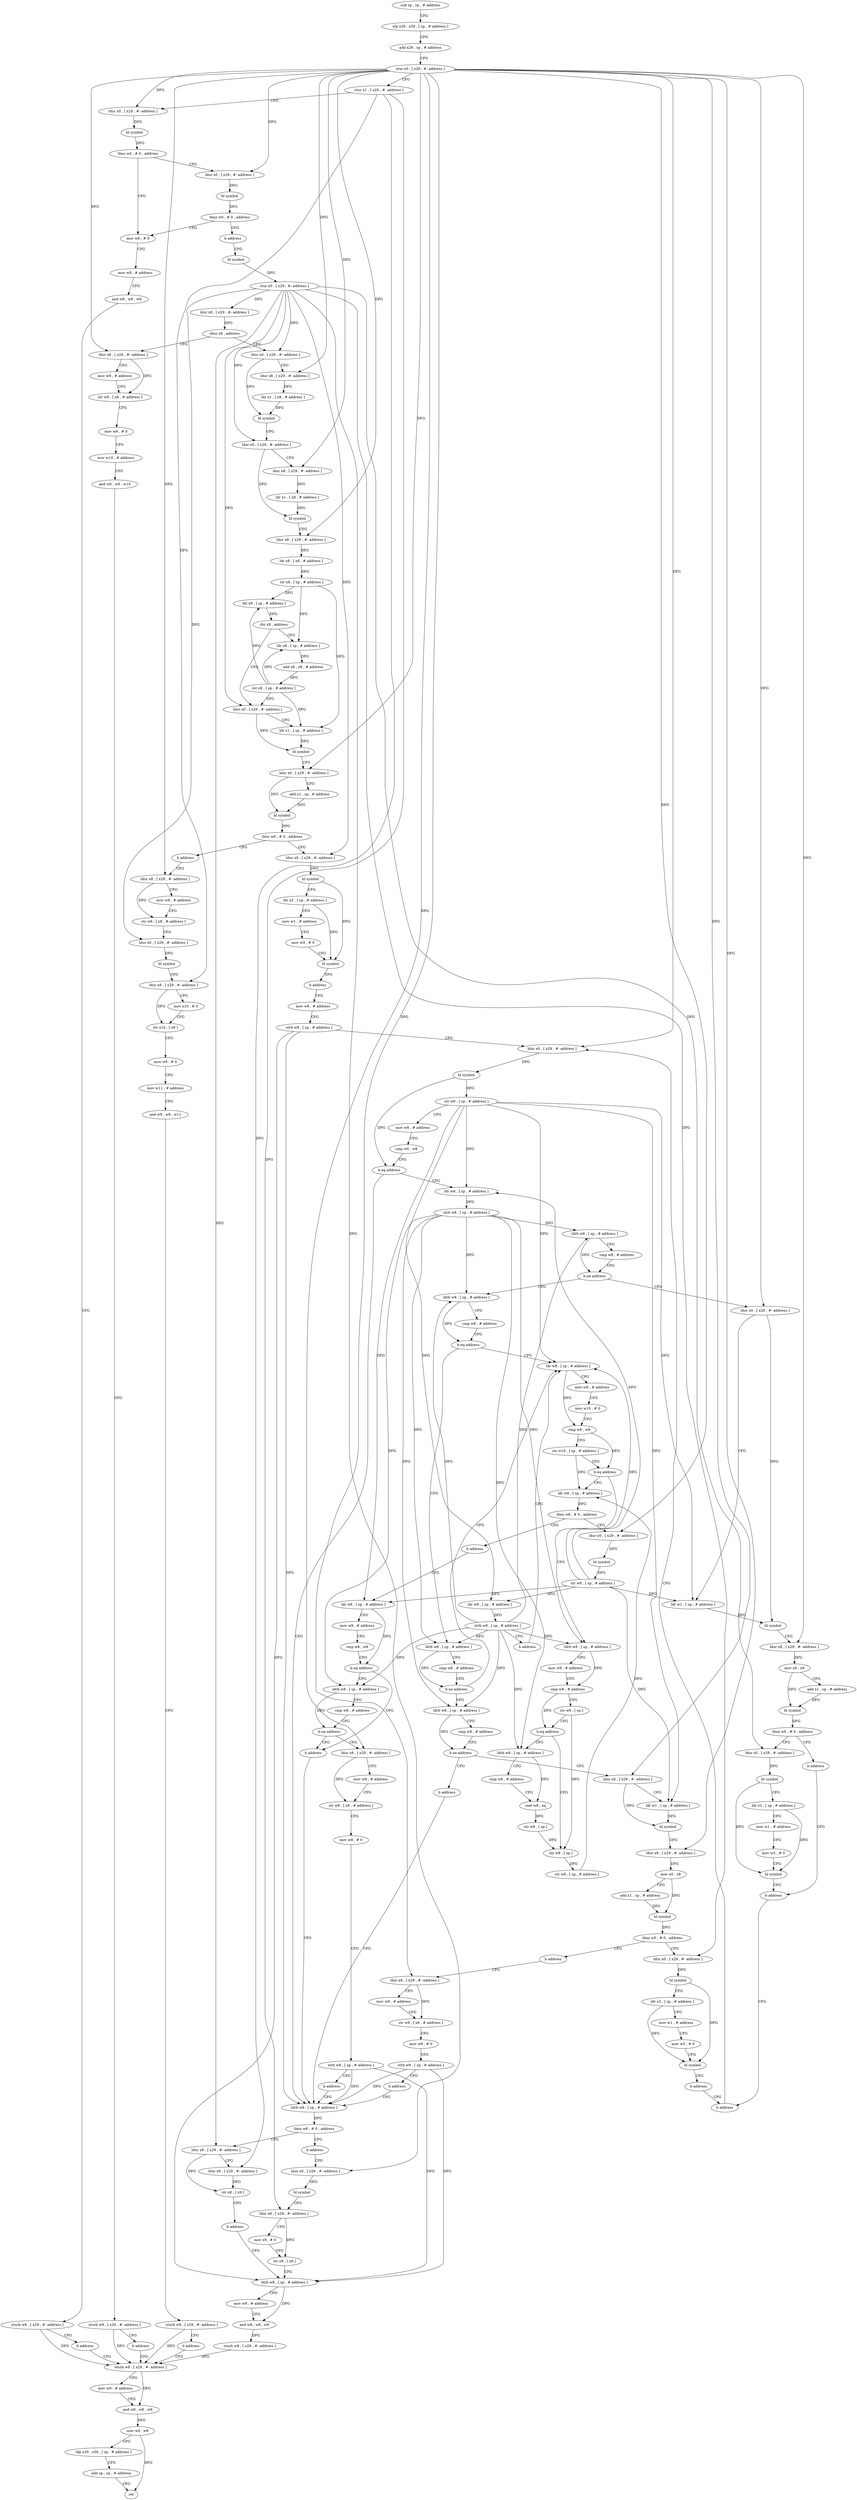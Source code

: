 digraph "func" {
"110392" [label = "sub sp , sp , # address" ]
"110396" [label = "stp x29 , x30 , [ sp , # address ]" ]
"110400" [label = "add x29 , sp , # address" ]
"110404" [label = "stur x0 , [ x29 , #- address ]" ]
"110408" [label = "stur x1 , [ x29 , #- address ]" ]
"110412" [label = "ldur x0 , [ x29 , #- address ]" ]
"110416" [label = "bl symbol" ]
"110420" [label = "tbnz w0 , # 0 , address" ]
"110440" [label = "mov w8 , # 0" ]
"110424" [label = "ldur x0 , [ x29 , #- address ]" ]
"110444" [label = "mov w9 , # address" ]
"110448" [label = "and w8 , w8 , w9" ]
"110452" [label = "sturb w8 , [ x29 , #- address ]" ]
"110456" [label = "b address" ]
"111156" [label = "ldurb w8 , [ x29 , #- address ]" ]
"110428" [label = "bl symbol" ]
"110432" [label = "tbnz w0 , # 0 , address" ]
"110436" [label = "b address" ]
"111160" [label = "mov w9 , # address" ]
"111164" [label = "and w8 , w8 , w9" ]
"111168" [label = "mov w0 , w8" ]
"111172" [label = "ldp x29 , x30 , [ sp , # address ]" ]
"111176" [label = "add sp , sp , # address" ]
"111180" [label = "ret" ]
"110460" [label = "bl symbol" ]
"110464" [label = "stur x0 , [ x29 , #- address ]" ]
"110468" [label = "ldur x8 , [ x29 , #- address ]" ]
"110472" [label = "cbnz x8 , address" ]
"110508" [label = "ldur x0 , [ x29 , #- address ]" ]
"110476" [label = "ldur x8 , [ x29 , #- address ]" ]
"110512" [label = "ldur x8 , [ x29 , #- address ]" ]
"110516" [label = "ldr x1 , [ x8 , # address ]" ]
"110520" [label = "bl symbol" ]
"110524" [label = "ldur x0 , [ x29 , #- address ]" ]
"110528" [label = "ldur x8 , [ x29 , #- address ]" ]
"110532" [label = "ldr x1 , [ x8 , # address ]" ]
"110536" [label = "bl symbol" ]
"110540" [label = "ldur x8 , [ x29 , #- address ]" ]
"110544" [label = "ldr x8 , [ x8 , # address ]" ]
"110548" [label = "str x8 , [ sp , # address ]" ]
"110552" [label = "ldr x8 , [ sp , # address ]" ]
"110556" [label = "cbz x8 , address" ]
"110572" [label = "ldur x0 , [ x29 , #- address ]" ]
"110560" [label = "ldr x8 , [ sp , # address ]" ]
"110480" [label = "mov w9 , # address" ]
"110484" [label = "str w9 , [ x8 , # address ]" ]
"110488" [label = "mov w9 , # 0" ]
"110492" [label = "mov w10 , # address" ]
"110496" [label = "and w9 , w9 , w10" ]
"110500" [label = "sturb w9 , [ x29 , #- address ]" ]
"110504" [label = "b address" ]
"110576" [label = "ldr x1 , [ sp , # address ]" ]
"110580" [label = "bl symbol" ]
"110584" [label = "ldur x0 , [ x29 , #- address ]" ]
"110588" [label = "add x1 , sp , # address" ]
"110592" [label = "bl symbol" ]
"110596" [label = "tbnz w0 , # 0 , address" ]
"110604" [label = "ldur x0 , [ x29 , #- address ]" ]
"110600" [label = "b address" ]
"110564" [label = "add x8 , x8 , # address" ]
"110568" [label = "str x8 , [ sp , # address ]" ]
"110608" [label = "bl symbol" ]
"110612" [label = "ldr x2 , [ sp , # address ]" ]
"110616" [label = "mov w1 , # address" ]
"110620" [label = "mov w3 , # 0" ]
"110624" [label = "bl symbol" ]
"110628" [label = "b address" ]
"110684" [label = "mov w8 , # address" ]
"110632" [label = "ldur x8 , [ x29 , #- address ]" ]
"110688" [label = "strb w8 , [ sp , # address ]" ]
"110692" [label = "ldur x0 , [ x29 , #- address ]" ]
"110636" [label = "mov w9 , # address" ]
"110640" [label = "str w9 , [ x8 , # address ]" ]
"110644" [label = "ldur x0 , [ x29 , #- address ]" ]
"110648" [label = "bl symbol" ]
"110652" [label = "ldur x8 , [ x29 , #- address ]" ]
"110656" [label = "mov x10 , # 0" ]
"110660" [label = "str x10 , [ x8 ]" ]
"110664" [label = "mov w9 , # 0" ]
"110668" [label = "mov w11 , # address" ]
"110672" [label = "and w9 , w9 , w11" ]
"110676" [label = "sturb w9 , [ x29 , #- address ]" ]
"110680" [label = "b address" ]
"111092" [label = "ldrb w8 , [ sp , # address ]" ]
"111096" [label = "tbnz w8 , # 0 , address" ]
"111104" [label = "ldur x8 , [ x29 , #- address ]" ]
"111100" [label = "b address" ]
"110716" [label = "ldr w8 , [ sp , # address ]" ]
"110720" [label = "strb w8 , [ sp , # address ]" ]
"110724" [label = "ldrb w8 , [ sp , # address ]" ]
"110728" [label = "cmp w8 , # address" ]
"110732" [label = "b.ne address" ]
"110800" [label = "ldrb w8 , [ sp , # address ]" ]
"110736" [label = "ldur x0 , [ x29 , #- address ]" ]
"111108" [label = "ldur x9 , [ x29 , #- address ]" ]
"111112" [label = "str x8 , [ x9 ]" ]
"111116" [label = "b address" ]
"111140" [label = "ldrb w8 , [ sp , # address ]" ]
"111120" [label = "ldur x0 , [ x29 , #- address ]" ]
"110804" [label = "cmp w8 , # address" ]
"110808" [label = "b.eq address" ]
"110824" [label = "ldr w8 , [ sp , # address ]" ]
"110812" [label = "ldrb w8 , [ sp , # address ]" ]
"110740" [label = "ldr w1 , [ sp , # address ]" ]
"110744" [label = "bl symbol" ]
"110748" [label = "ldur x8 , [ x29 , #- address ]" ]
"110752" [label = "mov x0 , x8" ]
"110756" [label = "add x1 , sp , # address" ]
"110760" [label = "bl symbol" ]
"110764" [label = "tbnz w0 , # 0 , address" ]
"110772" [label = "ldur x0 , [ x29 , #- address ]" ]
"110768" [label = "b address" ]
"111144" [label = "mov w9 , # address" ]
"111148" [label = "and w8 , w8 , w9" ]
"111152" [label = "sturb w8 , [ x29 , #- address ]" ]
"111124" [label = "bl symbol" ]
"111128" [label = "ldur x8 , [ x29 , #- address ]" ]
"111132" [label = "mov x9 , # 0" ]
"111136" [label = "str x9 , [ x8 ]" ]
"110828" [label = "mov w9 , # address" ]
"110832" [label = "mov w10 , # 0" ]
"110836" [label = "cmp w8 , w9" ]
"110840" [label = "str w10 , [ sp , # address ]" ]
"110844" [label = "b.eq address" ]
"110892" [label = "ldr w8 , [ sp , # address ]" ]
"110848" [label = "ldrb w8 , [ sp , # address ]" ]
"110816" [label = "cmp w8 , # address" ]
"110820" [label = "b.ne address" ]
"110984" [label = "ldrb w8 , [ sp , # address ]" ]
"110776" [label = "bl symbol" ]
"110780" [label = "ldr x2 , [ sp , # address ]" ]
"110784" [label = "mov w1 , # address" ]
"110788" [label = "mov w3 , # 0" ]
"110792" [label = "bl symbol" ]
"110796" [label = "b address" ]
"110896" [label = "tbnz w8 , # 0 , address" ]
"110904" [label = "ldur x0 , [ x29 , #- address ]" ]
"110900" [label = "b address" ]
"110852" [label = "mov w9 , # address" ]
"110856" [label = "cmp w8 , # address" ]
"110860" [label = "str w9 , [ sp ]" ]
"110864" [label = "b.eq address" ]
"110884" [label = "ldr w8 , [ sp ]" ]
"110868" [label = "ldrb w8 , [ sp , # address ]" ]
"110988" [label = "cmp w8 , # address" ]
"110992" [label = "b.ne address" ]
"111000" [label = "ldur x0 , [ x29 , #- address ]" ]
"110996" [label = "b address" ]
"111088" [label = "b address" ]
"110908" [label = "bl symbol" ]
"110912" [label = "str w0 , [ sp , # address ]" ]
"110916" [label = "ldr w8 , [ sp , # address ]" ]
"110920" [label = "strb w8 , [ sp , # address ]" ]
"110924" [label = "b address" ]
"110928" [label = "ldr w8 , [ sp , # address ]" ]
"110888" [label = "str w8 , [ sp , # address ]" ]
"110872" [label = "cmp w8 , # address" ]
"110876" [label = "cset w8 , eq" ]
"110880" [label = "str w8 , [ sp ]" ]
"111004" [label = "ldr w1 , [ sp , # address ]" ]
"111008" [label = "bl symbol" ]
"111012" [label = "ldur x8 , [ x29 , #- address ]" ]
"111016" [label = "mov x0 , x8" ]
"111020" [label = "add x1 , sp , # address" ]
"111024" [label = "bl symbol" ]
"111028" [label = "tbnz w0 , # 0 , address" ]
"111036" [label = "ldur x0 , [ x29 , #- address ]" ]
"111032" [label = "b address" ]
"110696" [label = "bl symbol" ]
"110700" [label = "str w0 , [ sp , # address ]" ]
"110704" [label = "mov w8 , # address" ]
"110708" [label = "cmp w0 , w8" ]
"110712" [label = "b.eq address" ]
"110932" [label = "mov w9 , # address" ]
"110936" [label = "cmp w8 , w9" ]
"110940" [label = "b.eq address" ]
"110956" [label = "b address" ]
"110944" [label = "ldrb w8 , [ sp , # address ]" ]
"111040" [label = "bl symbol" ]
"111044" [label = "ldr x2 , [ sp , # address ]" ]
"111048" [label = "mov w1 , # address" ]
"111052" [label = "mov w3 , # 0" ]
"111056" [label = "bl symbol" ]
"111060" [label = "b address" ]
"111064" [label = "ldur x8 , [ x29 , #- address ]" ]
"110948" [label = "cmp w8 , # address" ]
"110952" [label = "b.ne address" ]
"110960" [label = "ldur x8 , [ x29 , #- address ]" ]
"111068" [label = "mov w9 , # address" ]
"111072" [label = "str w9 , [ x8 , # address ]" ]
"111076" [label = "mov w9 , # 0" ]
"111080" [label = "strb w9 , [ sp , # address ]" ]
"111084" [label = "b address" ]
"110964" [label = "mov w9 , # address" ]
"110968" [label = "str w9 , [ x8 , # address ]" ]
"110972" [label = "mov w9 , # 0" ]
"110976" [label = "strb w9 , [ sp , # address ]" ]
"110980" [label = "b address" ]
"110392" -> "110396" [ label = "CFG" ]
"110396" -> "110400" [ label = "CFG" ]
"110400" -> "110404" [ label = "CFG" ]
"110404" -> "110408" [ label = "CFG" ]
"110404" -> "110412" [ label = "DFG" ]
"110404" -> "110424" [ label = "DFG" ]
"110404" -> "110512" [ label = "DFG" ]
"110404" -> "110528" [ label = "DFG" ]
"110404" -> "110540" [ label = "DFG" ]
"110404" -> "110476" [ label = "DFG" ]
"110404" -> "110584" [ label = "DFG" ]
"110404" -> "110632" [ label = "DFG" ]
"110404" -> "110692" [ label = "DFG" ]
"110404" -> "110736" [ label = "DFG" ]
"110404" -> "110748" [ label = "DFG" ]
"110404" -> "110904" [ label = "DFG" ]
"110404" -> "111000" [ label = "DFG" ]
"110404" -> "111012" [ label = "DFG" ]
"110404" -> "111064" [ label = "DFG" ]
"110404" -> "110960" [ label = "DFG" ]
"110408" -> "110412" [ label = "CFG" ]
"110408" -> "110652" [ label = "DFG" ]
"110408" -> "111108" [ label = "DFG" ]
"110408" -> "111128" [ label = "DFG" ]
"110412" -> "110416" [ label = "DFG" ]
"110416" -> "110420" [ label = "DFG" ]
"110420" -> "110440" [ label = "CFG" ]
"110420" -> "110424" [ label = "CFG" ]
"110440" -> "110444" [ label = "CFG" ]
"110424" -> "110428" [ label = "DFG" ]
"110444" -> "110448" [ label = "CFG" ]
"110448" -> "110452" [ label = "CFG" ]
"110452" -> "110456" [ label = "CFG" ]
"110452" -> "111156" [ label = "DFG" ]
"110456" -> "111156" [ label = "CFG" ]
"111156" -> "111160" [ label = "CFG" ]
"111156" -> "111164" [ label = "DFG" ]
"110428" -> "110432" [ label = "DFG" ]
"110432" -> "110440" [ label = "CFG" ]
"110432" -> "110436" [ label = "CFG" ]
"110436" -> "110460" [ label = "CFG" ]
"111160" -> "111164" [ label = "CFG" ]
"111164" -> "111168" [ label = "DFG" ]
"111168" -> "111172" [ label = "CFG" ]
"111168" -> "111180" [ label = "DFG" ]
"111172" -> "111176" [ label = "CFG" ]
"111176" -> "111180" [ label = "CFG" ]
"110460" -> "110464" [ label = "DFG" ]
"110464" -> "110468" [ label = "DFG" ]
"110464" -> "110508" [ label = "DFG" ]
"110464" -> "110524" [ label = "DFG" ]
"110464" -> "110572" [ label = "DFG" ]
"110464" -> "110604" [ label = "DFG" ]
"110464" -> "110644" [ label = "DFG" ]
"110464" -> "111104" [ label = "DFG" ]
"110464" -> "111120" [ label = "DFG" ]
"110464" -> "110772" [ label = "DFG" ]
"110464" -> "111036" [ label = "DFG" ]
"110468" -> "110472" [ label = "DFG" ]
"110472" -> "110508" [ label = "CFG" ]
"110472" -> "110476" [ label = "CFG" ]
"110508" -> "110512" [ label = "CFG" ]
"110508" -> "110520" [ label = "DFG" ]
"110476" -> "110480" [ label = "CFG" ]
"110476" -> "110484" [ label = "DFG" ]
"110512" -> "110516" [ label = "DFG" ]
"110516" -> "110520" [ label = "DFG" ]
"110520" -> "110524" [ label = "CFG" ]
"110524" -> "110528" [ label = "CFG" ]
"110524" -> "110536" [ label = "DFG" ]
"110528" -> "110532" [ label = "DFG" ]
"110532" -> "110536" [ label = "DFG" ]
"110536" -> "110540" [ label = "CFG" ]
"110540" -> "110544" [ label = "DFG" ]
"110544" -> "110548" [ label = "DFG" ]
"110548" -> "110552" [ label = "DFG" ]
"110548" -> "110576" [ label = "DFG" ]
"110548" -> "110560" [ label = "DFG" ]
"110552" -> "110556" [ label = "DFG" ]
"110556" -> "110572" [ label = "CFG" ]
"110556" -> "110560" [ label = "CFG" ]
"110572" -> "110576" [ label = "CFG" ]
"110572" -> "110580" [ label = "DFG" ]
"110560" -> "110564" [ label = "DFG" ]
"110480" -> "110484" [ label = "CFG" ]
"110484" -> "110488" [ label = "CFG" ]
"110488" -> "110492" [ label = "CFG" ]
"110492" -> "110496" [ label = "CFG" ]
"110496" -> "110500" [ label = "CFG" ]
"110500" -> "110504" [ label = "CFG" ]
"110500" -> "111156" [ label = "DFG" ]
"110504" -> "111156" [ label = "CFG" ]
"110576" -> "110580" [ label = "DFG" ]
"110580" -> "110584" [ label = "CFG" ]
"110584" -> "110588" [ label = "CFG" ]
"110584" -> "110592" [ label = "DFG" ]
"110588" -> "110592" [ label = "DFG" ]
"110592" -> "110596" [ label = "DFG" ]
"110596" -> "110604" [ label = "CFG" ]
"110596" -> "110600" [ label = "CFG" ]
"110604" -> "110608" [ label = "DFG" ]
"110600" -> "110632" [ label = "CFG" ]
"110564" -> "110568" [ label = "DFG" ]
"110568" -> "110572" [ label = "CFG" ]
"110568" -> "110552" [ label = "DFG" ]
"110568" -> "110576" [ label = "DFG" ]
"110568" -> "110560" [ label = "DFG" ]
"110608" -> "110612" [ label = "CFG" ]
"110608" -> "110624" [ label = "DFG" ]
"110612" -> "110616" [ label = "CFG" ]
"110612" -> "110624" [ label = "DFG" ]
"110616" -> "110620" [ label = "CFG" ]
"110620" -> "110624" [ label = "CFG" ]
"110624" -> "110628" [ label = "CFG" ]
"110628" -> "110684" [ label = "CFG" ]
"110684" -> "110688" [ label = "CFG" ]
"110632" -> "110636" [ label = "CFG" ]
"110632" -> "110640" [ label = "DFG" ]
"110688" -> "110692" [ label = "CFG" ]
"110688" -> "111092" [ label = "DFG" ]
"110688" -> "111140" [ label = "DFG" ]
"110692" -> "110696" [ label = "DFG" ]
"110636" -> "110640" [ label = "CFG" ]
"110640" -> "110644" [ label = "CFG" ]
"110644" -> "110648" [ label = "DFG" ]
"110648" -> "110652" [ label = "CFG" ]
"110652" -> "110656" [ label = "CFG" ]
"110652" -> "110660" [ label = "DFG" ]
"110656" -> "110660" [ label = "CFG" ]
"110660" -> "110664" [ label = "CFG" ]
"110664" -> "110668" [ label = "CFG" ]
"110668" -> "110672" [ label = "CFG" ]
"110672" -> "110676" [ label = "CFG" ]
"110676" -> "110680" [ label = "CFG" ]
"110676" -> "111156" [ label = "DFG" ]
"110680" -> "111156" [ label = "CFG" ]
"111092" -> "111096" [ label = "DFG" ]
"111096" -> "111104" [ label = "CFG" ]
"111096" -> "111100" [ label = "CFG" ]
"111104" -> "111108" [ label = "CFG" ]
"111104" -> "111112" [ label = "DFG" ]
"111100" -> "111120" [ label = "CFG" ]
"110716" -> "110720" [ label = "DFG" ]
"110720" -> "110724" [ label = "DFG" ]
"110720" -> "110800" [ label = "DFG" ]
"110720" -> "110812" [ label = "DFG" ]
"110720" -> "110848" [ label = "DFG" ]
"110720" -> "110984" [ label = "DFG" ]
"110720" -> "110868" [ label = "DFG" ]
"110720" -> "110944" [ label = "DFG" ]
"110724" -> "110728" [ label = "CFG" ]
"110724" -> "110732" [ label = "DFG" ]
"110728" -> "110732" [ label = "CFG" ]
"110732" -> "110800" [ label = "CFG" ]
"110732" -> "110736" [ label = "CFG" ]
"110800" -> "110804" [ label = "CFG" ]
"110800" -> "110808" [ label = "DFG" ]
"110736" -> "110740" [ label = "CFG" ]
"110736" -> "110744" [ label = "DFG" ]
"111108" -> "111112" [ label = "DFG" ]
"111112" -> "111116" [ label = "CFG" ]
"111116" -> "111140" [ label = "CFG" ]
"111140" -> "111144" [ label = "CFG" ]
"111140" -> "111148" [ label = "DFG" ]
"111120" -> "111124" [ label = "DFG" ]
"110804" -> "110808" [ label = "CFG" ]
"110808" -> "110824" [ label = "CFG" ]
"110808" -> "110812" [ label = "CFG" ]
"110824" -> "110828" [ label = "CFG" ]
"110824" -> "110836" [ label = "DFG" ]
"110812" -> "110816" [ label = "CFG" ]
"110812" -> "110820" [ label = "DFG" ]
"110740" -> "110744" [ label = "DFG" ]
"110744" -> "110748" [ label = "CFG" ]
"110748" -> "110752" [ label = "DFG" ]
"110752" -> "110756" [ label = "CFG" ]
"110752" -> "110760" [ label = "DFG" ]
"110756" -> "110760" [ label = "DFG" ]
"110760" -> "110764" [ label = "DFG" ]
"110764" -> "110772" [ label = "CFG" ]
"110764" -> "110768" [ label = "CFG" ]
"110772" -> "110776" [ label = "DFG" ]
"110768" -> "110796" [ label = "CFG" ]
"111144" -> "111148" [ label = "CFG" ]
"111148" -> "111152" [ label = "DFG" ]
"111152" -> "111156" [ label = "DFG" ]
"111124" -> "111128" [ label = "CFG" ]
"111128" -> "111132" [ label = "CFG" ]
"111128" -> "111136" [ label = "DFG" ]
"111132" -> "111136" [ label = "CFG" ]
"111136" -> "111140" [ label = "CFG" ]
"110828" -> "110832" [ label = "CFG" ]
"110832" -> "110836" [ label = "CFG" ]
"110836" -> "110840" [ label = "CFG" ]
"110836" -> "110844" [ label = "DFG" ]
"110840" -> "110844" [ label = "CFG" ]
"110840" -> "110892" [ label = "DFG" ]
"110844" -> "110892" [ label = "CFG" ]
"110844" -> "110848" [ label = "CFG" ]
"110892" -> "110896" [ label = "DFG" ]
"110848" -> "110852" [ label = "CFG" ]
"110848" -> "110856" [ label = "DFG" ]
"110816" -> "110820" [ label = "CFG" ]
"110820" -> "110984" [ label = "CFG" ]
"110820" -> "110824" [ label = "CFG" ]
"110984" -> "110988" [ label = "CFG" ]
"110984" -> "110992" [ label = "DFG" ]
"110776" -> "110780" [ label = "CFG" ]
"110776" -> "110792" [ label = "DFG" ]
"110780" -> "110784" [ label = "CFG" ]
"110780" -> "110792" [ label = "DFG" ]
"110784" -> "110788" [ label = "CFG" ]
"110788" -> "110792" [ label = "CFG" ]
"110792" -> "110796" [ label = "CFG" ]
"110796" -> "111088" [ label = "CFG" ]
"110896" -> "110904" [ label = "CFG" ]
"110896" -> "110900" [ label = "CFG" ]
"110904" -> "110908" [ label = "DFG" ]
"110900" -> "110928" [ label = "CFG" ]
"110852" -> "110856" [ label = "CFG" ]
"110856" -> "110860" [ label = "CFG" ]
"110856" -> "110864" [ label = "DFG" ]
"110860" -> "110864" [ label = "CFG" ]
"110860" -> "110884" [ label = "DFG" ]
"110864" -> "110884" [ label = "CFG" ]
"110864" -> "110868" [ label = "CFG" ]
"110884" -> "110888" [ label = "DFG" ]
"110868" -> "110872" [ label = "CFG" ]
"110868" -> "110876" [ label = "DFG" ]
"110988" -> "110992" [ label = "CFG" ]
"110992" -> "111000" [ label = "CFG" ]
"110992" -> "110996" [ label = "CFG" ]
"111000" -> "111004" [ label = "CFG" ]
"111000" -> "111008" [ label = "DFG" ]
"110996" -> "111092" [ label = "CFG" ]
"111088" -> "110692" [ label = "CFG" ]
"110908" -> "110912" [ label = "DFG" ]
"110912" -> "110916" [ label = "DFG" ]
"110912" -> "110716" [ label = "DFG" ]
"110912" -> "110740" [ label = "DFG" ]
"110912" -> "110824" [ label = "DFG" ]
"110912" -> "111004" [ label = "DFG" ]
"110912" -> "110928" [ label = "DFG" ]
"110916" -> "110920" [ label = "DFG" ]
"110920" -> "110924" [ label = "CFG" ]
"110920" -> "110724" [ label = "DFG" ]
"110920" -> "110800" [ label = "DFG" ]
"110920" -> "110812" [ label = "DFG" ]
"110920" -> "110848" [ label = "DFG" ]
"110920" -> "110984" [ label = "DFG" ]
"110920" -> "110868" [ label = "DFG" ]
"110920" -> "110944" [ label = "DFG" ]
"110924" -> "110824" [ label = "CFG" ]
"110928" -> "110932" [ label = "CFG" ]
"110928" -> "110940" [ label = "DFG" ]
"110888" -> "110892" [ label = "DFG" ]
"110872" -> "110876" [ label = "CFG" ]
"110876" -> "110880" [ label = "DFG" ]
"110880" -> "110884" [ label = "DFG" ]
"111004" -> "111008" [ label = "DFG" ]
"111008" -> "111012" [ label = "CFG" ]
"111012" -> "111016" [ label = "DFG" ]
"111016" -> "111020" [ label = "CFG" ]
"111016" -> "111024" [ label = "DFG" ]
"111020" -> "111024" [ label = "DFG" ]
"111024" -> "111028" [ label = "DFG" ]
"111028" -> "111036" [ label = "CFG" ]
"111028" -> "111032" [ label = "CFG" ]
"111036" -> "111040" [ label = "DFG" ]
"111032" -> "111064" [ label = "CFG" ]
"110696" -> "110700" [ label = "DFG" ]
"110696" -> "110712" [ label = "DFG" ]
"110700" -> "110704" [ label = "CFG" ]
"110700" -> "110716" [ label = "DFG" ]
"110700" -> "110740" [ label = "DFG" ]
"110700" -> "110824" [ label = "DFG" ]
"110700" -> "110916" [ label = "DFG" ]
"110700" -> "111004" [ label = "DFG" ]
"110700" -> "110928" [ label = "DFG" ]
"110704" -> "110708" [ label = "CFG" ]
"110708" -> "110712" [ label = "CFG" ]
"110712" -> "111092" [ label = "CFG" ]
"110712" -> "110716" [ label = "CFG" ]
"110932" -> "110936" [ label = "CFG" ]
"110936" -> "110940" [ label = "CFG" ]
"110940" -> "110956" [ label = "CFG" ]
"110940" -> "110944" [ label = "CFG" ]
"110956" -> "111092" [ label = "CFG" ]
"110944" -> "110948" [ label = "CFG" ]
"110944" -> "110952" [ label = "DFG" ]
"111040" -> "111044" [ label = "CFG" ]
"111040" -> "111056" [ label = "DFG" ]
"111044" -> "111048" [ label = "CFG" ]
"111044" -> "111056" [ label = "DFG" ]
"111048" -> "111052" [ label = "CFG" ]
"111052" -> "111056" [ label = "CFG" ]
"111056" -> "111060" [ label = "CFG" ]
"111060" -> "111088" [ label = "CFG" ]
"111064" -> "111068" [ label = "CFG" ]
"111064" -> "111072" [ label = "DFG" ]
"110948" -> "110952" [ label = "CFG" ]
"110952" -> "110960" [ label = "CFG" ]
"110952" -> "110956" [ label = "CFG" ]
"110960" -> "110964" [ label = "CFG" ]
"110960" -> "110968" [ label = "DFG" ]
"111068" -> "111072" [ label = "CFG" ]
"111072" -> "111076" [ label = "CFG" ]
"111076" -> "111080" [ label = "CFG" ]
"111080" -> "111084" [ label = "CFG" ]
"111080" -> "111092" [ label = "DFG" ]
"111080" -> "111140" [ label = "DFG" ]
"111084" -> "111092" [ label = "CFG" ]
"110964" -> "110968" [ label = "CFG" ]
"110968" -> "110972" [ label = "CFG" ]
"110972" -> "110976" [ label = "CFG" ]
"110976" -> "110980" [ label = "CFG" ]
"110976" -> "111092" [ label = "DFG" ]
"110976" -> "111140" [ label = "DFG" ]
"110980" -> "111092" [ label = "CFG" ]
}
